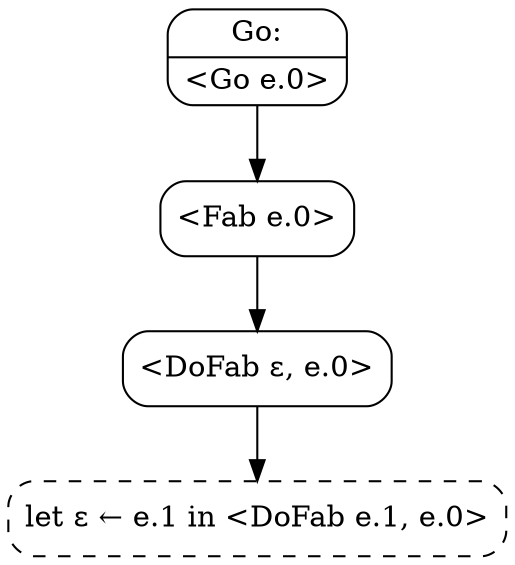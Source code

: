 digraph {
  node [shape=box, style=rounded];

  C0 [shape=record, label="{Go:|\<Go e.0\>}"];
  C1 [label="<Fab e.0>"];
  C0 -> C1;
  C2 [label="<DoFab ε, e.0>"];
  C1 -> C2;
  C3 [label="let ε ← e.1 in <DoFab e.1, e.0>", style="rounded,dashed"];
  C2 -> C3;
}
